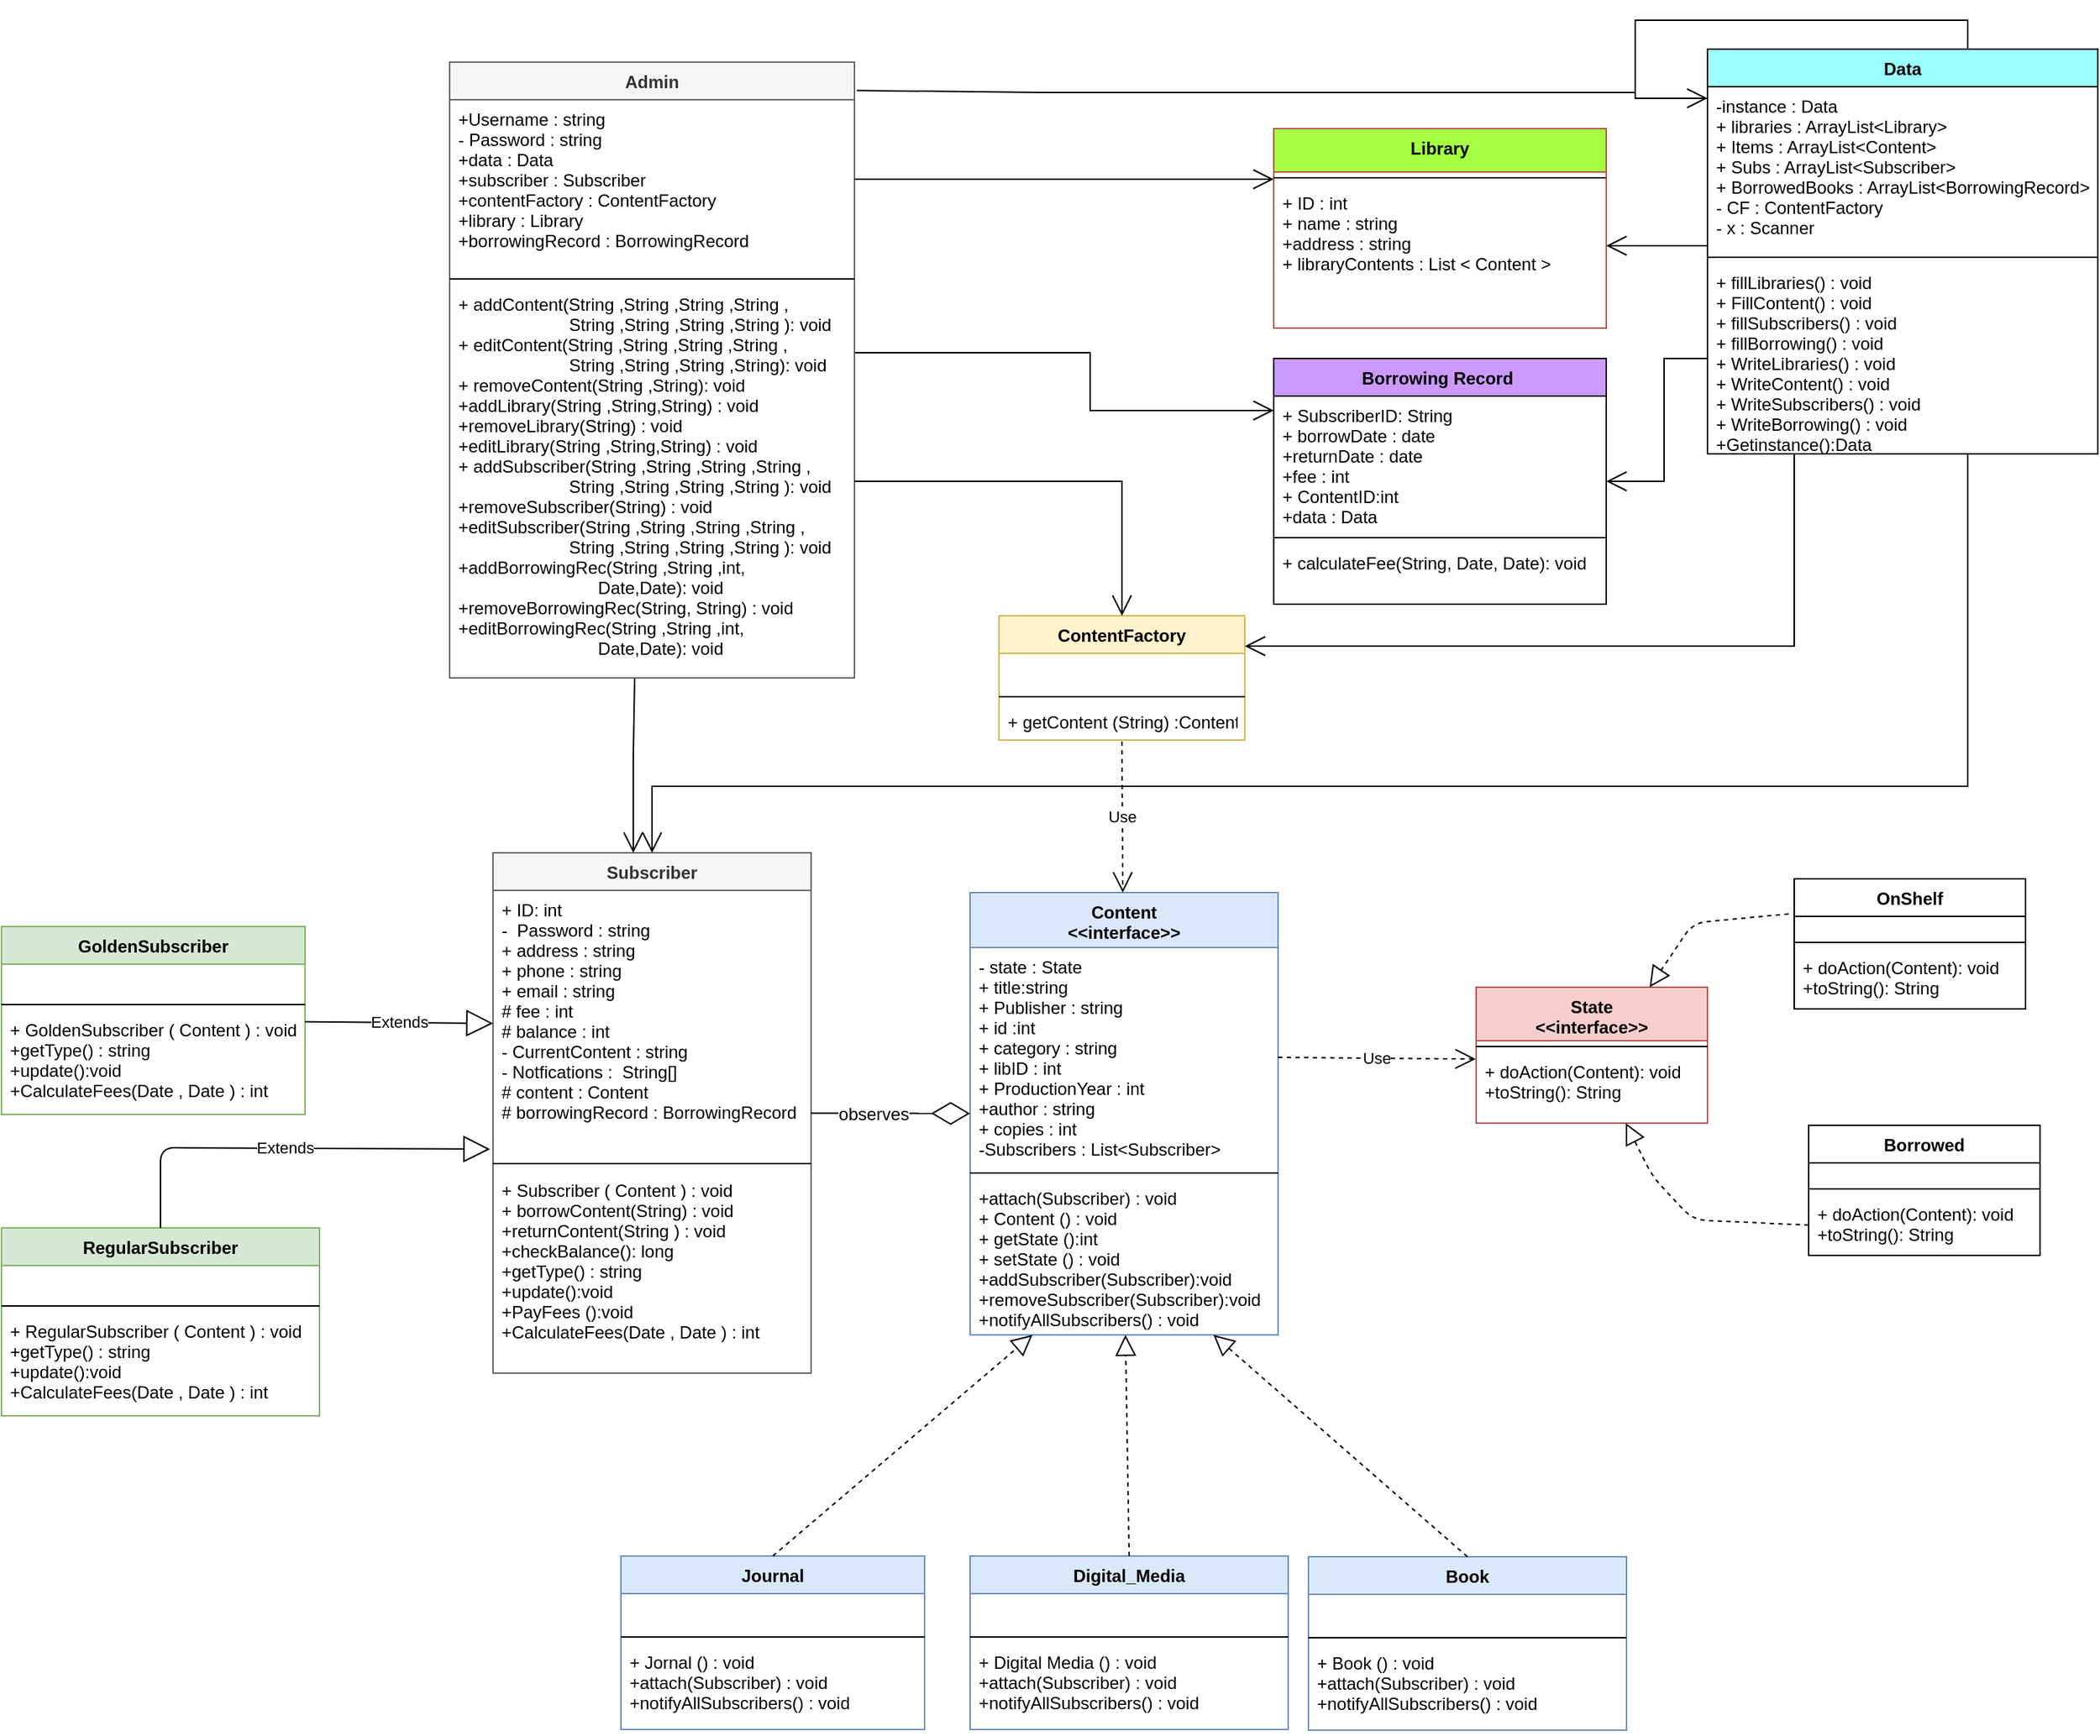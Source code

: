 <mxfile version="10.6.7" type="github"><diagram id="ZZ_ZMwBsuFhFCd-omrPu" name="Page-1"><mxGraphModel dx="2664" dy="542" grid="1" gridSize="10" guides="1" tooltips="1" connect="1" arrows="1" fold="1" page="1" pageScale="1" pageWidth="1654" pageHeight="2336" math="0" shadow="0"><root><mxCell id="0"/><mxCell id="1" parent="0"/><mxCell id="gXQQ8fJyhMga5o9B_KXx-1" value="ContentFactory" style="swimlane;fontStyle=1;align=center;verticalAlign=top;childLayout=stackLayout;horizontal=1;startSize=26;horizontalStack=0;resizeParent=1;resizeParentMax=0;resizeLast=0;collapsible=1;marginBottom=0;labelBackgroundColor=none;fillColor=#fff2cc;strokeColor=#d6b656;" parent="1" vertex="1"><mxGeometry x="530" y="432" width="170" height="86" as="geometry"/></mxCell><mxCell id="gXQQ8fJyhMga5o9B_KXx-2" value="&#10;&#10;" style="text;strokeColor=none;fillColor=none;align=left;verticalAlign=top;spacingLeft=4;spacingRight=4;overflow=hidden;rotatable=0;points=[[0,0.5],[1,0.5]];portConstraint=eastwest;" parent="gXQQ8fJyhMga5o9B_KXx-1" vertex="1"><mxGeometry y="26" width="170" height="26" as="geometry"/></mxCell><mxCell id="gXQQ8fJyhMga5o9B_KXx-3" value="" style="line;strokeWidth=1;fillColor=none;align=left;verticalAlign=middle;spacingTop=-1;spacingLeft=3;spacingRight=3;rotatable=0;labelPosition=right;points=[];portConstraint=eastwest;" parent="gXQQ8fJyhMga5o9B_KXx-1" vertex="1"><mxGeometry y="52" width="170" height="8" as="geometry"/></mxCell><mxCell id="gXQQ8fJyhMga5o9B_KXx-4" value="+ getContent (String) :Content" style="text;strokeColor=none;fillColor=none;align=left;verticalAlign=top;spacingLeft=4;spacingRight=4;overflow=hidden;rotatable=0;points=[[0,0.5],[1,0.5]];portConstraint=eastwest;" parent="gXQQ8fJyhMga5o9B_KXx-1" vertex="1"><mxGeometry y="60" width="170" height="26" as="geometry"/></mxCell><mxCell id="gXQQ8fJyhMga5o9B_KXx-5" value="Content&#10;&lt;&lt;interface&gt;&gt;&#10;" style="swimlane;fontStyle=1;align=center;verticalAlign=top;childLayout=stackLayout;horizontal=1;startSize=38;horizontalStack=0;resizeParent=1;resizeParentMax=0;resizeLast=0;collapsible=1;marginBottom=0;fillColor=#dae8fc;strokeColor=#6c8ebf;" parent="1" vertex="1"><mxGeometry x="510" y="623.5" width="213" height="306" as="geometry"/></mxCell><mxCell id="gXQQ8fJyhMga5o9B_KXx-6" value="- state : State&#10;+ title:string&#10;+ Publisher : string&#10;+ id :int&#10;+ category : string&#10;+ libID : int&#10;+ ProductionYear : int&#10;+author : string&#10;+ copies : int&#10;-Subscribers : List&lt;Subscriber&gt; &#10;" style="text;strokeColor=none;fillColor=none;align=left;verticalAlign=top;spacingLeft=4;spacingRight=4;overflow=hidden;rotatable=0;points=[[0,0.5],[1,0.5]];portConstraint=eastwest;" parent="gXQQ8fJyhMga5o9B_KXx-5" vertex="1"><mxGeometry y="38" width="213" height="152" as="geometry"/></mxCell><mxCell id="gXQQ8fJyhMga5o9B_KXx-7" value="" style="line;strokeWidth=1;fillColor=none;align=left;verticalAlign=middle;spacingTop=-1;spacingLeft=3;spacingRight=3;rotatable=0;labelPosition=right;points=[];portConstraint=eastwest;" parent="gXQQ8fJyhMga5o9B_KXx-5" vertex="1"><mxGeometry y="190" width="213" height="8" as="geometry"/></mxCell><mxCell id="gXQQ8fJyhMga5o9B_KXx-8" value="+attach(Subscriber) : void&#10;+ Content () : void&#10;+ getState ():int&#10;+ setState () : void&#10;+addSubscriber(Subscriber):void&#10;+removeSubscriber(Subscriber):void&#10;+notifyAllSubscribers() : void&#10;" style="text;strokeColor=none;fillColor=none;align=left;verticalAlign=top;spacingLeft=4;spacingRight=4;overflow=hidden;rotatable=0;points=[[0,0.5],[1,0.5]];portConstraint=eastwest;" parent="gXQQ8fJyhMga5o9B_KXx-5" vertex="1"><mxGeometry y="198" width="213" height="108" as="geometry"/></mxCell><mxCell id="gXQQ8fJyhMga5o9B_KXx-9" value="Book" style="swimlane;fontStyle=1;align=center;verticalAlign=top;childLayout=stackLayout;horizontal=1;startSize=26;horizontalStack=0;resizeParent=1;resizeParentMax=0;resizeLast=0;collapsible=1;marginBottom=0;fillColor=#dae8fc;strokeColor=#6c8ebf;" parent="1" vertex="1"><mxGeometry x="744" y="1083" width="220" height="120" as="geometry"/></mxCell><mxCell id="gXQQ8fJyhMga5o9B_KXx-10" value="&#10;&#10;" style="text;strokeColor=none;fillColor=none;align=left;verticalAlign=top;spacingLeft=4;spacingRight=4;overflow=hidden;rotatable=0;points=[[0,0.5],[1,0.5]];portConstraint=eastwest;" parent="gXQQ8fJyhMga5o9B_KXx-9" vertex="1"><mxGeometry y="26" width="220" height="26" as="geometry"/></mxCell><mxCell id="gXQQ8fJyhMga5o9B_KXx-11" value="" style="line;strokeWidth=1;fillColor=none;align=left;verticalAlign=middle;spacingTop=-1;spacingLeft=3;spacingRight=3;rotatable=0;labelPosition=right;points=[];portConstraint=eastwest;" parent="gXQQ8fJyhMga5o9B_KXx-9" vertex="1"><mxGeometry y="52" width="220" height="8" as="geometry"/></mxCell><mxCell id="gXQQ8fJyhMga5o9B_KXx-12" value="+ Book () : void&#10;+attach(Subscriber) : void&#10;+notifyAllSubscribers() : void" style="text;strokeColor=none;fillColor=none;align=left;verticalAlign=top;spacingLeft=4;spacingRight=4;overflow=hidden;rotatable=0;points=[[0,0.5],[1,0.5]];portConstraint=eastwest;fontStyle=0" parent="gXQQ8fJyhMga5o9B_KXx-9" vertex="1"><mxGeometry y="60" width="220" height="60" as="geometry"/></mxCell><mxCell id="gXQQ8fJyhMga5o9B_KXx-13" value="Journal" style="swimlane;fontStyle=1;align=center;verticalAlign=top;childLayout=stackLayout;horizontal=1;startSize=26;horizontalStack=0;resizeParent=1;resizeParentMax=0;resizeLast=0;collapsible=1;marginBottom=0;fillColor=#dae8fc;strokeColor=#6c8ebf;" parent="1" vertex="1"><mxGeometry x="268.5" y="1082.5" width="210" height="120" as="geometry"/></mxCell><mxCell id="gXQQ8fJyhMga5o9B_KXx-14" value="&#10;&#10;" style="text;strokeColor=none;fillColor=none;align=left;verticalAlign=top;spacingLeft=4;spacingRight=4;overflow=hidden;rotatable=0;points=[[0,0.5],[1,0.5]];portConstraint=eastwest;" parent="gXQQ8fJyhMga5o9B_KXx-13" vertex="1"><mxGeometry y="26" width="210" height="26" as="geometry"/></mxCell><mxCell id="gXQQ8fJyhMga5o9B_KXx-15" value="" style="line;strokeWidth=1;fillColor=none;align=left;verticalAlign=middle;spacingTop=-1;spacingLeft=3;spacingRight=3;rotatable=0;labelPosition=right;points=[];portConstraint=eastwest;" parent="gXQQ8fJyhMga5o9B_KXx-13" vertex="1"><mxGeometry y="52" width="210" height="8" as="geometry"/></mxCell><mxCell id="gXQQ8fJyhMga5o9B_KXx-16" value="+ Jornal () : void&#10;+attach(Subscriber) : void&#10;+notifyAllSubscribers() : void" style="text;strokeColor=none;fillColor=none;align=left;verticalAlign=top;spacingLeft=4;spacingRight=4;overflow=hidden;rotatable=0;points=[[0,0.5],[1,0.5]];portConstraint=eastwest;" parent="gXQQ8fJyhMga5o9B_KXx-13" vertex="1"><mxGeometry y="60" width="210" height="60" as="geometry"/></mxCell><mxCell id="gXQQ8fJyhMga5o9B_KXx-17" value="Digital_Media" style="swimlane;fontStyle=1;align=center;verticalAlign=top;childLayout=stackLayout;horizontal=1;startSize=26;horizontalStack=0;resizeParent=1;resizeParentMax=0;resizeLast=0;collapsible=1;marginBottom=0;labelBackgroundColor=none;fillColor=#dae8fc;strokeColor=#6c8ebf;" parent="1" vertex="1"><mxGeometry x="510" y="1082.5" width="220" height="120" as="geometry"/></mxCell><mxCell id="gXQQ8fJyhMga5o9B_KXx-18" value="&#10;&#10;" style="text;strokeColor=none;fillColor=none;align=left;verticalAlign=top;spacingLeft=4;spacingRight=4;overflow=hidden;rotatable=0;points=[[0,0.5],[1,0.5]];portConstraint=eastwest;" parent="gXQQ8fJyhMga5o9B_KXx-17" vertex="1"><mxGeometry y="26" width="220" height="26" as="geometry"/></mxCell><mxCell id="gXQQ8fJyhMga5o9B_KXx-19" value="" style="line;strokeWidth=1;fillColor=none;align=left;verticalAlign=middle;spacingTop=-1;spacingLeft=3;spacingRight=3;rotatable=0;labelPosition=right;points=[];portConstraint=eastwest;" parent="gXQQ8fJyhMga5o9B_KXx-17" vertex="1"><mxGeometry y="52" width="220" height="8" as="geometry"/></mxCell><mxCell id="gXQQ8fJyhMga5o9B_KXx-20" value="+ Digital Media () : void&#10;+attach(Subscriber) : void&#10;+notifyAllSubscribers() : void" style="text;strokeColor=none;fillColor=none;align=left;verticalAlign=top;spacingLeft=4;spacingRight=4;overflow=hidden;rotatable=0;points=[[0,0.5],[1,0.5]];portConstraint=eastwest;" parent="gXQQ8fJyhMga5o9B_KXx-17" vertex="1"><mxGeometry y="60" width="220" height="60" as="geometry"/></mxCell><mxCell id="gXQQ8fJyhMga5o9B_KXx-27" value="" style="endArrow=block;dashed=1;endFill=0;endSize=12;html=1;exitX=0.5;exitY=0;exitDx=0;exitDy=0;" parent="1" source="gXQQ8fJyhMga5o9B_KXx-17" target="gXQQ8fJyhMga5o9B_KXx-8" edge="1"><mxGeometry width="160" relative="1" as="geometry"><mxPoint x="791" y="1060" as="sourcePoint"/><mxPoint x="741" y="800" as="targetPoint"/></mxGeometry></mxCell><mxCell id="gXQQ8fJyhMga5o9B_KXx-33" value="" style="endArrow=block;dashed=1;endFill=0;endSize=12;html=1;exitX=0.5;exitY=0;exitDx=0;exitDy=0;" parent="1" source="gXQQ8fJyhMga5o9B_KXx-13" target="gXQQ8fJyhMga5o9B_KXx-8" edge="1"><mxGeometry width="160" relative="1" as="geometry"><mxPoint x="425.5" y="916" as="sourcePoint"/><mxPoint x="700" y="800" as="targetPoint"/><Array as="points"/></mxGeometry></mxCell><mxCell id="gXQQ8fJyhMga5o9B_KXx-34" value="" style="endArrow=block;dashed=1;endFill=0;endSize=12;html=1;exitX=0.5;exitY=0;exitDx=0;exitDy=0;" parent="1" source="gXQQ8fJyhMga5o9B_KXx-9" target="gXQQ8fJyhMga5o9B_KXx-8" edge="1"><mxGeometry width="160" relative="1" as="geometry"><mxPoint x="415.5" y="956" as="sourcePoint"/><mxPoint x="780" y="810" as="targetPoint"/><Array as="points"/></mxGeometry></mxCell><mxCell id="gXQQ8fJyhMga5o9B_KXx-35" value="State&#10;&lt;&lt;interface&gt;&gt;&#10;" style="swimlane;fontStyle=1;align=center;verticalAlign=top;childLayout=stackLayout;horizontal=1;startSize=37;horizontalStack=0;resizeParent=1;resizeParentMax=0;resizeLast=0;collapsible=1;marginBottom=0;labelBackgroundColor=none;fillColor=#f8cecc;strokeColor=#b85450;" parent="1" vertex="1"><mxGeometry x="860" y="689" width="160" height="94" as="geometry"/></mxCell><mxCell id="gXQQ8fJyhMga5o9B_KXx-37" value="" style="line;strokeWidth=1;fillColor=none;align=left;verticalAlign=middle;spacingTop=-1;spacingLeft=3;spacingRight=3;rotatable=0;labelPosition=right;points=[];portConstraint=eastwest;" parent="gXQQ8fJyhMga5o9B_KXx-35" vertex="1"><mxGeometry y="37" width="160" height="8" as="geometry"/></mxCell><mxCell id="gXQQ8fJyhMga5o9B_KXx-38" value="+ doAction(Content): void&#10;+toString(): String&#10;&#10;" style="text;strokeColor=none;fillColor=none;align=left;verticalAlign=top;spacingLeft=4;spacingRight=4;overflow=hidden;rotatable=0;points=[[0,0.5],[1,0.5]];portConstraint=eastwest;" parent="gXQQ8fJyhMga5o9B_KXx-35" vertex="1"><mxGeometry y="45" width="160" height="49" as="geometry"/></mxCell><mxCell id="gXQQ8fJyhMga5o9B_KXx-39" value="OnShelf" style="swimlane;fontStyle=1;align=center;verticalAlign=top;childLayout=stackLayout;horizontal=1;startSize=26;horizontalStack=0;resizeParent=1;resizeParentMax=0;resizeLast=0;collapsible=1;marginBottom=0;labelBackgroundColor=none;" parent="1" vertex="1"><mxGeometry x="1080" y="614" width="160" height="90" as="geometry"/></mxCell><mxCell id="gXQQ8fJyhMga5o9B_KXx-40" value="&#10;&#10;" style="text;strokeColor=none;fillColor=none;align=left;verticalAlign=top;spacingLeft=4;spacingRight=4;overflow=hidden;rotatable=0;points=[[0,0.5],[1,0.5]];portConstraint=eastwest;" parent="gXQQ8fJyhMga5o9B_KXx-39" vertex="1"><mxGeometry y="26" width="160" height="14" as="geometry"/></mxCell><mxCell id="gXQQ8fJyhMga5o9B_KXx-41" value="" style="line;strokeWidth=1;fillColor=none;align=left;verticalAlign=middle;spacingTop=-1;spacingLeft=3;spacingRight=3;rotatable=0;labelPosition=right;points=[];portConstraint=eastwest;" parent="gXQQ8fJyhMga5o9B_KXx-39" vertex="1"><mxGeometry y="40" width="160" height="8" as="geometry"/></mxCell><mxCell id="gXQQ8fJyhMga5o9B_KXx-42" value="+ doAction(Content): void&#10;+toString(): String&#10;" style="text;strokeColor=none;fillColor=none;align=left;verticalAlign=top;spacingLeft=4;spacingRight=4;overflow=hidden;rotatable=0;points=[[0,0.5],[1,0.5]];portConstraint=eastwest;" parent="gXQQ8fJyhMga5o9B_KXx-39" vertex="1"><mxGeometry y="48" width="160" height="42" as="geometry"/></mxCell><mxCell id="gXQQ8fJyhMga5o9B_KXx-43" value="Borrowed" style="swimlane;fontStyle=1;align=center;verticalAlign=top;childLayout=stackLayout;horizontal=1;startSize=26;horizontalStack=0;resizeParent=1;resizeParentMax=0;resizeLast=0;collapsible=1;marginBottom=0;labelBackgroundColor=none;" parent="1" vertex="1"><mxGeometry x="1090" y="784.5" width="160" height="90" as="geometry"/></mxCell><mxCell id="gXQQ8fJyhMga5o9B_KXx-44" value="&#10;&#10;" style="text;strokeColor=none;fillColor=none;align=left;verticalAlign=top;spacingLeft=4;spacingRight=4;overflow=hidden;rotatable=0;points=[[0,0.5],[1,0.5]];portConstraint=eastwest;" parent="gXQQ8fJyhMga5o9B_KXx-43" vertex="1"><mxGeometry y="26" width="160" height="14" as="geometry"/></mxCell><mxCell id="gXQQ8fJyhMga5o9B_KXx-45" value="" style="line;strokeWidth=1;fillColor=none;align=left;verticalAlign=middle;spacingTop=-1;spacingLeft=3;spacingRight=3;rotatable=0;labelPosition=right;points=[];portConstraint=eastwest;" parent="gXQQ8fJyhMga5o9B_KXx-43" vertex="1"><mxGeometry y="40" width="160" height="8" as="geometry"/></mxCell><mxCell id="gXQQ8fJyhMga5o9B_KXx-46" value="+ doAction(Content): void&#10;+toString(): String&#10;" style="text;strokeColor=none;fillColor=none;align=left;verticalAlign=top;spacingLeft=4;spacingRight=4;overflow=hidden;rotatable=0;points=[[0,0.5],[1,0.5]];portConstraint=eastwest;" parent="gXQQ8fJyhMga5o9B_KXx-43" vertex="1"><mxGeometry y="48" width="160" height="42" as="geometry"/></mxCell><mxCell id="gXQQ8fJyhMga5o9B_KXx-47" value="Use" style="endArrow=open;endSize=12;dashed=1;html=1;entryX=0;entryY=0.5;entryDx=0;entryDy=0;exitX=1;exitY=0.5;exitDx=0;exitDy=0;" parent="1" source="gXQQ8fJyhMga5o9B_KXx-6" edge="1"><mxGeometry width="160" relative="1" as="geometry"><mxPoint x="425.5" y="926" as="sourcePoint"/><mxPoint x="859.667" y="738.667" as="targetPoint"/></mxGeometry></mxCell><mxCell id="gXQQ8fJyhMga5o9B_KXx-48" value="" style="endArrow=block;dashed=1;endFill=0;endSize=12;html=1;exitX=0;exitY=0.5;exitDx=0;exitDy=0;" parent="1" source="gXQQ8fJyhMga5o9B_KXx-46" target="gXQQ8fJyhMga5o9B_KXx-35" edge="1"><mxGeometry width="160" relative="1" as="geometry"><mxPoint x="1060" y="909.5" as="sourcePoint"/><mxPoint x="1000" y="779.5" as="targetPoint"/><Array as="points"><mxPoint x="1010" y="850"/><mxPoint x="982" y="820"/></Array></mxGeometry></mxCell><mxCell id="gXQQ8fJyhMga5o9B_KXx-49" value="" style="endArrow=block;dashed=1;endFill=0;endSize=12;html=1;entryX=0.75;entryY=0;entryDx=0;entryDy=0;exitX=-0.024;exitY=-0.123;exitDx=0;exitDy=0;exitPerimeter=0;" parent="1" source="gXQQ8fJyhMga5o9B_KXx-40" target="gXQQ8fJyhMga5o9B_KXx-35" edge="1"><mxGeometry width="160" relative="1" as="geometry"><mxPoint x="430" y="1059.5" as="sourcePoint"/><mxPoint x="590" y="1059.5" as="targetPoint"/><Array as="points"><mxPoint x="1010" y="644.5"/></Array></mxGeometry></mxCell><mxCell id="gXQQ8fJyhMga5o9B_KXx-50" value="Use" style="endArrow=open;endSize=12;dashed=1;html=1;exitX=0.5;exitY=1.038;exitDx=0;exitDy=0;exitPerimeter=0;endFill=0;" parent="1" source="gXQQ8fJyhMga5o9B_KXx-4" target="gXQQ8fJyhMga5o9B_KXx-5" edge="1"><mxGeometry width="160" relative="1" as="geometry"><mxPoint x="777" y="570" as="sourcePoint"/><mxPoint x="887" y="570" as="targetPoint"/></mxGeometry></mxCell><mxCell id="gXQQ8fJyhMga5o9B_KXx-59" value="Subscriber" style="swimlane;fontStyle=1;align=center;verticalAlign=top;childLayout=stackLayout;horizontal=1;startSize=26;horizontalStack=0;resizeParent=1;resizeParentMax=0;resizeLast=0;collapsible=1;marginBottom=0;labelBackgroundColor=none;fillColor=#f5f5f5;strokeColor=#666666;fontColor=#333333;" parent="1" vertex="1"><mxGeometry x="180" y="596" width="220" height="360" as="geometry"/></mxCell><mxCell id="gXQQ8fJyhMga5o9B_KXx-60" value="+ ID: int&#10;-  Password : string&#10;+ address : string &#10;+ phone : string &#10;+ email : string&#10;# fee : int&#10;# balance : int&#10;- CurrentContent : string&#10;- Notfications :  String[]&#10;# content : Content&#10;# borrowingRecord : BorrowingRecord &#10;&#10;" style="text;strokeColor=none;fillColor=none;align=left;verticalAlign=top;spacingLeft=4;spacingRight=4;overflow=hidden;rotatable=0;points=[[0,0.5],[1,0.5]];portConstraint=eastwest;" parent="gXQQ8fJyhMga5o9B_KXx-59" vertex="1"><mxGeometry y="26" width="220" height="184" as="geometry"/></mxCell><mxCell id="gXQQ8fJyhMga5o9B_KXx-61" value="" style="line;strokeWidth=1;fillColor=none;align=left;verticalAlign=middle;spacingTop=-1;spacingLeft=3;spacingRight=3;rotatable=0;labelPosition=right;points=[];portConstraint=eastwest;" parent="gXQQ8fJyhMga5o9B_KXx-59" vertex="1"><mxGeometry y="210" width="220" height="10" as="geometry"/></mxCell><mxCell id="gXQQ8fJyhMga5o9B_KXx-62" value="+ Subscriber ( Content ) : void &#10;+ borrowContent(String) : void &#10;+returnContent(String ) : void &#10;+checkBalance(): long &#10;+getType() : string&#10;+update():void&#10;+PayFees ():void&#10;+CalculateFees(Date , Date ) : int&#10;" style="text;strokeColor=none;fillColor=none;align=left;verticalAlign=top;spacingLeft=4;spacingRight=4;overflow=hidden;rotatable=0;points=[[0,0.5],[1,0.5]];portConstraint=eastwest;" parent="gXQQ8fJyhMga5o9B_KXx-59" vertex="1"><mxGeometry y="220" width="220" height="140" as="geometry"/></mxCell><mxCell id="xmt2TnSUF944uhOHjOdL-33" style="edgeStyle=orthogonalEdgeStyle;rounded=0;orthogonalLoop=1;jettySize=auto;html=1;endArrow=open;endFill=0;endSize=12;" parent="1" source="gXQQ8fJyhMga5o9B_KXx-64" target="xmt2TnSUF944uhOHjOdL-48" edge="1"><mxGeometry relative="1" as="geometry"><mxPoint x="750" y="290" as="targetPoint"/><Array as="points"><mxPoint x="593" y="250"/><mxPoint x="593" y="290"/></Array></mxGeometry></mxCell><mxCell id="gXQQ8fJyhMga5o9B_KXx-64" value="Admin" style="swimlane;fontStyle=1;align=center;verticalAlign=top;childLayout=stackLayout;horizontal=1;startSize=26;horizontalStack=0;resizeParent=1;resizeParentMax=0;resizeLast=0;collapsible=1;marginBottom=0;labelBackgroundColor=none;fillColor=#f5f5f5;strokeColor=#666666;fontColor=#333333;" parent="1" vertex="1"><mxGeometry x="150" y="49" width="280" height="426" as="geometry"/></mxCell><mxCell id="xmt2TnSUF944uhOHjOdL-42" value="" style="endArrow=none;html=1;exitX=1.006;exitY=0.046;exitDx=0;exitDy=0;exitPerimeter=0;" parent="gXQQ8fJyhMga5o9B_KXx-64" source="gXQQ8fJyhMga5o9B_KXx-64" edge="1"><mxGeometry width="50" height="50" relative="1" as="geometry"><mxPoint x="250" y="61" as="sourcePoint"/><mxPoint x="820" y="21" as="targetPoint"/><Array as="points"><mxPoint x="410" y="21"/></Array></mxGeometry></mxCell><mxCell id="gXQQ8fJyhMga5o9B_KXx-65" value="+Username : string&#10;- Password : string&#10;+data : Data&#10;+subscriber : Subscriber&#10;+contentFactory : ContentFactory&#10;+library : Library&#10;+borrowingRecord : BorrowingRecord" style="text;strokeColor=none;fillColor=none;align=left;verticalAlign=top;spacingLeft=4;spacingRight=4;overflow=hidden;rotatable=0;points=[[0,0.5],[1,0.5]];portConstraint=eastwest;" parent="gXQQ8fJyhMga5o9B_KXx-64" vertex="1"><mxGeometry y="26" width="280" height="120" as="geometry"/></mxCell><mxCell id="gXQQ8fJyhMga5o9B_KXx-66" value="" style="line;strokeWidth=1;fillColor=none;align=left;verticalAlign=middle;spacingTop=-1;spacingLeft=3;spacingRight=3;rotatable=0;labelPosition=right;points=[];portConstraint=eastwest;" parent="gXQQ8fJyhMga5o9B_KXx-64" vertex="1"><mxGeometry y="146" width="280" height="8" as="geometry"/></mxCell><mxCell id="gXQQ8fJyhMga5o9B_KXx-67" value="+ addContent(String ,String ,String ,String ,&#10;                       String ,String ,String ,String ): void&#10;+ editContent(String ,String ,String ,String ,&#10;                       String ,String ,String ,String): void&#10;+ removeContent(String ,String): void&#10;+addLibrary(String ,String,String) : void&#10;+removeLibrary(String) : void&#10;+editLibrary(String ,String,String) : void&#10;+ addSubscriber(String ,String ,String ,String ,&#10;                       String ,String ,String ,String ): void&#10;+removeSubscriber(String) : void&#10;+editSubscriber(String ,String ,String ,String ,&#10;                       String ,String ,String ,String ): void&#10;+addBorrowingRec(String ,String ,int,&#10;                             Date,Date): void&#10;+removeBorrowingRec(String, String) : void&#10;+editBorrowingRec(String ,String ,int,&#10;                             Date,Date): void" style="text;strokeColor=none;fillColor=none;align=left;verticalAlign=top;spacingLeft=4;spacingRight=4;overflow=hidden;rotatable=0;points=[[0,0.5],[1,0.5]];portConstraint=eastwest;" parent="gXQQ8fJyhMga5o9B_KXx-64" vertex="1"><mxGeometry y="154" width="280" height="272" as="geometry"/></mxCell><mxCell id="gXQQ8fJyhMga5o9B_KXx-70" value="GoldenSubscriber" style="swimlane;fontStyle=1;align=center;verticalAlign=top;childLayout=stackLayout;horizontal=1;startSize=26;horizontalStack=0;resizeParent=1;resizeParentMax=0;resizeLast=0;collapsible=1;marginBottom=0;labelBackgroundColor=none;fillColor=#d5e8d4;strokeColor=#82b366;" parent="1" vertex="1"><mxGeometry x="-160" y="647" width="210" height="130" as="geometry"/></mxCell><mxCell id="gXQQ8fJyhMga5o9B_KXx-71" value="&#10;&#10;" style="text;strokeColor=none;fillColor=none;align=left;verticalAlign=top;spacingLeft=4;spacingRight=4;overflow=hidden;rotatable=0;points=[[0,0.5],[1,0.5]];portConstraint=eastwest;" parent="gXQQ8fJyhMga5o9B_KXx-70" vertex="1"><mxGeometry y="26" width="210" height="24" as="geometry"/></mxCell><mxCell id="gXQQ8fJyhMga5o9B_KXx-72" value="" style="line;strokeWidth=1;fillColor=none;align=left;verticalAlign=middle;spacingTop=-1;spacingLeft=3;spacingRight=3;rotatable=0;labelPosition=right;points=[];portConstraint=eastwest;" parent="gXQQ8fJyhMga5o9B_KXx-70" vertex="1"><mxGeometry y="50" width="210" height="8" as="geometry"/></mxCell><mxCell id="gXQQ8fJyhMga5o9B_KXx-73" value="+ GoldenSubscriber ( Content ) : void&#10;+getType() : string&#10;+update():void&#10;+CalculateFees(Date , Date ) : int&#10;&#10;&#10;" style="text;strokeColor=none;fillColor=none;align=left;verticalAlign=top;spacingLeft=4;spacingRight=4;overflow=hidden;rotatable=0;points=[[0,0.5],[1,0.5]];portConstraint=eastwest;" parent="gXQQ8fJyhMga5o9B_KXx-70" vertex="1"><mxGeometry y="58" width="210" height="72" as="geometry"/></mxCell><mxCell id="gXQQ8fJyhMga5o9B_KXx-74" value="RegularSubscriber" style="swimlane;fontStyle=1;align=center;verticalAlign=top;childLayout=stackLayout;horizontal=1;startSize=26;horizontalStack=0;resizeParent=1;resizeParentMax=0;resizeLast=0;collapsible=1;marginBottom=0;labelBackgroundColor=none;fillColor=#d5e8d4;strokeColor=#82b366;" parent="1" vertex="1"><mxGeometry x="-160" y="855.5" width="220" height="130" as="geometry"/></mxCell><mxCell id="gXQQ8fJyhMga5o9B_KXx-75" value="&#10;&#10;" style="text;strokeColor=none;fillColor=none;align=left;verticalAlign=top;spacingLeft=4;spacingRight=4;overflow=hidden;rotatable=0;points=[[0,0.5],[1,0.5]];portConstraint=eastwest;" parent="gXQQ8fJyhMga5o9B_KXx-74" vertex="1"><mxGeometry y="26" width="220" height="24" as="geometry"/></mxCell><mxCell id="gXQQ8fJyhMga5o9B_KXx-76" value="" style="line;strokeWidth=1;fillColor=none;align=left;verticalAlign=middle;spacingTop=-1;spacingLeft=3;spacingRight=3;rotatable=0;labelPosition=right;points=[];portConstraint=eastwest;" parent="gXQQ8fJyhMga5o9B_KXx-74" vertex="1"><mxGeometry y="50" width="220" height="8" as="geometry"/></mxCell><mxCell id="gXQQ8fJyhMga5o9B_KXx-77" value="+ RegularSubscriber ( Content ) : void&#10;+getType() : string&#10;+update():void&#10;+CalculateFees(Date , Date ) : int&#10;&#10;&#10;" style="text;strokeColor=none;fillColor=none;align=left;verticalAlign=top;spacingLeft=4;spacingRight=4;overflow=hidden;rotatable=0;points=[[0,0.5],[1,0.5]];portConstraint=eastwest;" parent="gXQQ8fJyhMga5o9B_KXx-74" vertex="1"><mxGeometry y="58" width="220" height="72" as="geometry"/></mxCell><mxCell id="gXQQ8fJyhMga5o9B_KXx-78" value="Extends" style="endArrow=block;endSize=16;endFill=0;html=1;exitX=0.5;exitY=0;exitDx=0;exitDy=0;" parent="1" source="gXQQ8fJyhMga5o9B_KXx-74" edge="1"><mxGeometry width="160" relative="1" as="geometry"><mxPoint x="-175" y="721" as="sourcePoint"/><mxPoint x="178" y="801" as="targetPoint"/><Array as="points"><mxPoint x="-50" y="800"/></Array></mxGeometry></mxCell><mxCell id="gXQQ8fJyhMga5o9B_KXx-79" value="Extends" style="endArrow=block;endSize=16;endFill=0;html=1;entryX=0;entryY=0.5;entryDx=0;entryDy=0;" parent="1" source="gXQQ8fJyhMga5o9B_KXx-70" target="gXQQ8fJyhMga5o9B_KXx-60" edge="1"><mxGeometry width="160" relative="1" as="geometry"><mxPoint x="-165" y="731" as="sourcePoint"/><mxPoint x="-104" y="645" as="targetPoint"/></mxGeometry></mxCell><mxCell id="gXQQ8fJyhMga5o9B_KXx-80" value="" style="endArrow=diamondThin;endFill=0;endSize=24;html=1;" parent="1" source="gXQQ8fJyhMga5o9B_KXx-59" target="gXQQ8fJyhMga5o9B_KXx-5" edge="1"><mxGeometry width="160" relative="1" as="geometry"><mxPoint x="225" y="615" as="sourcePoint"/><mxPoint x="589" y="583" as="targetPoint"/></mxGeometry></mxCell><mxCell id="gXQQ8fJyhMga5o9B_KXx-81" value="observes" style="text;html=1;resizable=0;points=[];align=center;verticalAlign=middle;labelBackgroundColor=#ffffff;" parent="gXQQ8fJyhMga5o9B_KXx-80" vertex="1" connectable="0"><mxGeometry x="-0.228" y="-1" relative="1" as="geometry"><mxPoint as="offset"/></mxGeometry></mxCell><mxCell id="gXQQ8fJyhMga5o9B_KXx-90" value="Library" style="swimlane;fontStyle=1;align=center;verticalAlign=top;childLayout=stackLayout;horizontal=1;startSize=30;horizontalStack=0;resizeParent=1;resizeParentMax=0;resizeLast=0;collapsible=1;marginBottom=0;labelBackgroundColor=none;fillColor=#A6FF40;strokeColor=#b85450;" parent="1" vertex="1"><mxGeometry x="720" y="95" width="230" height="138" as="geometry"/></mxCell><mxCell id="gXQQ8fJyhMga5o9B_KXx-92" value="" style="line;strokeWidth=1;fillColor=none;align=left;verticalAlign=middle;spacingTop=-1;spacingLeft=3;spacingRight=3;rotatable=0;labelPosition=right;points=[];portConstraint=eastwest;" parent="gXQQ8fJyhMga5o9B_KXx-90" vertex="1"><mxGeometry y="30" width="230" height="8" as="geometry"/></mxCell><mxCell id="gXQQ8fJyhMga5o9B_KXx-91" value="+ ID : int&#10;+ name : string&#10;+address : string&#10;+ libraryContents : List &lt; Content &gt;" style="text;strokeColor=none;fillColor=none;align=left;verticalAlign=top;spacingLeft=4;spacingRight=4;overflow=hidden;rotatable=0;points=[[0,0.5],[1,0.5]];portConstraint=eastwest;" parent="gXQQ8fJyhMga5o9B_KXx-90" vertex="1"><mxGeometry y="38" width="230" height="74" as="geometry"/></mxCell><mxCell id="gXQQ8fJyhMga5o9B_KXx-93" value="&#10;&#10;" style="text;strokeColor=none;fillColor=none;align=left;verticalAlign=top;spacingLeft=4;spacingRight=4;overflow=hidden;rotatable=0;points=[[0,0.5],[1,0.5]];portConstraint=eastwest;" parent="gXQQ8fJyhMga5o9B_KXx-90" vertex="1"><mxGeometry y="112" width="230" height="26" as="geometry"/></mxCell><mxCell id="xmt2TnSUF944uhOHjOdL-35" style="edgeStyle=orthogonalEdgeStyle;rounded=0;orthogonalLoop=1;jettySize=auto;html=1;endArrow=open;endFill=0;endSize=12;" parent="1" source="xmt2TnSUF944uhOHjOdL-7" target="gXQQ8fJyhMga5o9B_KXx-90" edge="1"><mxGeometry relative="1" as="geometry"><Array as="points"><mxPoint x="1000" y="176"/><mxPoint x="1000" y="176"/></Array></mxGeometry></mxCell><mxCell id="xmt2TnSUF944uhOHjOdL-37" style="edgeStyle=orthogonalEdgeStyle;rounded=0;orthogonalLoop=1;jettySize=auto;html=1;endArrow=open;endFill=0;endSize=12;" parent="1" source="xmt2TnSUF944uhOHjOdL-7" target="gXQQ8fJyhMga5o9B_KXx-1" edge="1"><mxGeometry relative="1" as="geometry"><mxPoint x="720" y="470" as="targetPoint"/><Array as="points"><mxPoint x="1080" y="453"/></Array></mxGeometry></mxCell><mxCell id="xmt2TnSUF944uhOHjOdL-38" style="edgeStyle=orthogonalEdgeStyle;rounded=0;orthogonalLoop=1;jettySize=auto;html=1;endArrow=open;endFill=0;endSize=12;" parent="1" source="xmt2TnSUF944uhOHjOdL-7" target="gXQQ8fJyhMga5o9B_KXx-59" edge="1"><mxGeometry relative="1" as="geometry"><Array as="points"><mxPoint x="1200" y="550"/><mxPoint x="290" y="550"/></Array></mxGeometry></mxCell><mxCell id="xmt2TnSUF944uhOHjOdL-7" value="Data" style="swimlane;fontStyle=1;align=center;verticalAlign=top;childLayout=stackLayout;horizontal=1;startSize=26;horizontalStack=0;resizeParent=1;resizeParentMax=0;resizeLast=0;collapsible=1;marginBottom=0;fillColor=#99FFFF;" parent="1" vertex="1"><mxGeometry x="1020" y="40" width="270" height="280" as="geometry"/></mxCell><mxCell id="xmt2TnSUF944uhOHjOdL-8" value="-instance : Data&#10;+ libraries : ArrayList&lt;Library&gt;&#10;+ Items : ArrayList&lt;Content&gt;&#10;+ Subs : ArrayList&lt;Subscriber&gt;&#10;+ BorrowedBooks : ArrayList&lt;BorrowingRecord&gt;&#10;- CF : ContentFactory&#10;- x : Scanner&#10;&#10;" style="text;strokeColor=none;fillColor=none;align=left;verticalAlign=top;spacingLeft=4;spacingRight=4;overflow=hidden;rotatable=0;points=[[0,0.5],[1,0.5]];portConstraint=eastwest;" parent="xmt2TnSUF944uhOHjOdL-7" vertex="1"><mxGeometry y="26" width="270" height="114" as="geometry"/></mxCell><mxCell id="xmt2TnSUF944uhOHjOdL-9" value="" style="line;strokeWidth=1;fillColor=none;align=left;verticalAlign=middle;spacingTop=-1;spacingLeft=3;spacingRight=3;rotatable=0;labelPosition=right;points=[];portConstraint=eastwest;" parent="xmt2TnSUF944uhOHjOdL-7" vertex="1"><mxGeometry y="140" width="270" height="8" as="geometry"/></mxCell><mxCell id="xmt2TnSUF944uhOHjOdL-10" value="+ fillLibraries() : void&#10;+ FillContent() : void&#10;+ fillSubscribers() : void&#10;+ fillBorrowing() : void&#10;+ WriteLibraries() : void&#10;+ WriteContent() : void&#10;+ WriteSubscribers() : void&#10;+ WriteBorrowing() : void&#10;+Getinstance():Data&#10;" style="text;strokeColor=none;fillColor=none;align=left;verticalAlign=top;spacingLeft=4;spacingRight=4;overflow=hidden;rotatable=0;points=[[0,0.5],[1,0.5]];portConstraint=eastwest;" parent="xmt2TnSUF944uhOHjOdL-7" vertex="1"><mxGeometry y="148" width="270" height="132" as="geometry"/></mxCell><mxCell id="xmt2TnSUF944uhOHjOdL-39" style="edgeStyle=orthogonalEdgeStyle;rounded=0;orthogonalLoop=1;jettySize=auto;html=1;endArrow=open;endFill=0;endSize=12;" parent="xmt2TnSUF944uhOHjOdL-7" source="xmt2TnSUF944uhOHjOdL-7" target="xmt2TnSUF944uhOHjOdL-8" edge="1"><mxGeometry relative="1" as="geometry"><Array as="points"><mxPoint x="180" y="-20"/><mxPoint x="-50" y="-20"/><mxPoint x="-50" y="34"/></Array><mxPoint x="-30" y="70" as="targetPoint"/></mxGeometry></mxCell><mxCell id="xmt2TnSUF944uhOHjOdL-22" style="edgeStyle=orthogonalEdgeStyle;rounded=0;orthogonalLoop=1;jettySize=auto;html=1;endArrow=open;endFill=0;endSize=12;exitX=0.457;exitY=1.002;exitDx=0;exitDy=0;exitPerimeter=0;" parent="1" source="gXQQ8fJyhMga5o9B_KXx-67" target="gXQQ8fJyhMga5o9B_KXx-59" edge="1"><mxGeometry relative="1" as="geometry"><Array as="points"><mxPoint x="277" y="530"/><mxPoint x="277" y="530"/></Array></mxGeometry></mxCell><mxCell id="xmt2TnSUF944uhOHjOdL-23" style="edgeStyle=orthogonalEdgeStyle;rounded=0;orthogonalLoop=1;jettySize=auto;html=1;entryX=0.5;entryY=0;entryDx=0;entryDy=0;endArrow=open;endFill=0;endSize=12;" parent="1" source="gXQQ8fJyhMga5o9B_KXx-67" target="gXQQ8fJyhMga5o9B_KXx-1" edge="1"><mxGeometry relative="1" as="geometry"/></mxCell><mxCell id="xmt2TnSUF944uhOHjOdL-26" style="edgeStyle=orthogonalEdgeStyle;rounded=0;orthogonalLoop=1;jettySize=auto;html=1;endArrow=open;endFill=0;endSize=12;" parent="1" source="gXQQ8fJyhMga5o9B_KXx-64" target="gXQQ8fJyhMga5o9B_KXx-90" edge="1"><mxGeometry relative="1" as="geometry"><Array as="points"><mxPoint x="610" y="130"/><mxPoint x="610" y="130"/></Array></mxGeometry></mxCell><mxCell id="xmt2TnSUF944uhOHjOdL-36" style="edgeStyle=orthogonalEdgeStyle;rounded=0;orthogonalLoop=1;jettySize=auto;html=1;endArrow=open;endFill=0;endSize=12;" parent="1" source="xmt2TnSUF944uhOHjOdL-10" target="xmt2TnSUF944uhOHjOdL-48" edge="1"><mxGeometry relative="1" as="geometry"><mxPoint x="955.5" y="318.667" as="targetPoint"/></mxGeometry></mxCell><mxCell id="xmt2TnSUF944uhOHjOdL-48" value="Borrowing Record " style="swimlane;fontStyle=1;align=center;verticalAlign=top;childLayout=stackLayout;horizontal=1;startSize=26;horizontalStack=0;resizeParent=1;resizeParentMax=0;resizeLast=0;collapsible=1;marginBottom=0;fillColor=#CC99FF;" parent="1" vertex="1"><mxGeometry x="720" y="254" width="230" height="170" as="geometry"/></mxCell><mxCell id="xmt2TnSUF944uhOHjOdL-49" value="+ SubscriberID: String&#10;+ borrowDate : date&#10;+returnDate : date&#10;+fee : int&#10;+ ContentID:int&#10;+data : Data&#10;" style="text;strokeColor=none;fillColor=none;align=left;verticalAlign=top;spacingLeft=4;spacingRight=4;overflow=hidden;rotatable=0;points=[[0,0.5],[1,0.5]];portConstraint=eastwest;" parent="xmt2TnSUF944uhOHjOdL-48" vertex="1"><mxGeometry y="26" width="230" height="94" as="geometry"/></mxCell><mxCell id="xmt2TnSUF944uhOHjOdL-50" value="" style="line;strokeWidth=1;fillColor=none;align=left;verticalAlign=middle;spacingTop=-1;spacingLeft=3;spacingRight=3;rotatable=0;labelPosition=right;points=[];portConstraint=eastwest;" parent="xmt2TnSUF944uhOHjOdL-48" vertex="1"><mxGeometry y="120" width="230" height="8" as="geometry"/></mxCell><mxCell id="xmt2TnSUF944uhOHjOdL-51" value="+ calculateFee(String, Date, Date): void" style="text;strokeColor=none;fillColor=none;align=left;verticalAlign=top;spacingLeft=4;spacingRight=4;overflow=hidden;rotatable=0;points=[[0,0.5],[1,0.5]];portConstraint=eastwest;" parent="xmt2TnSUF944uhOHjOdL-48" vertex="1"><mxGeometry y="128" width="230" height="42" as="geometry"/></mxCell></root></mxGraphModel></diagram></mxfile>